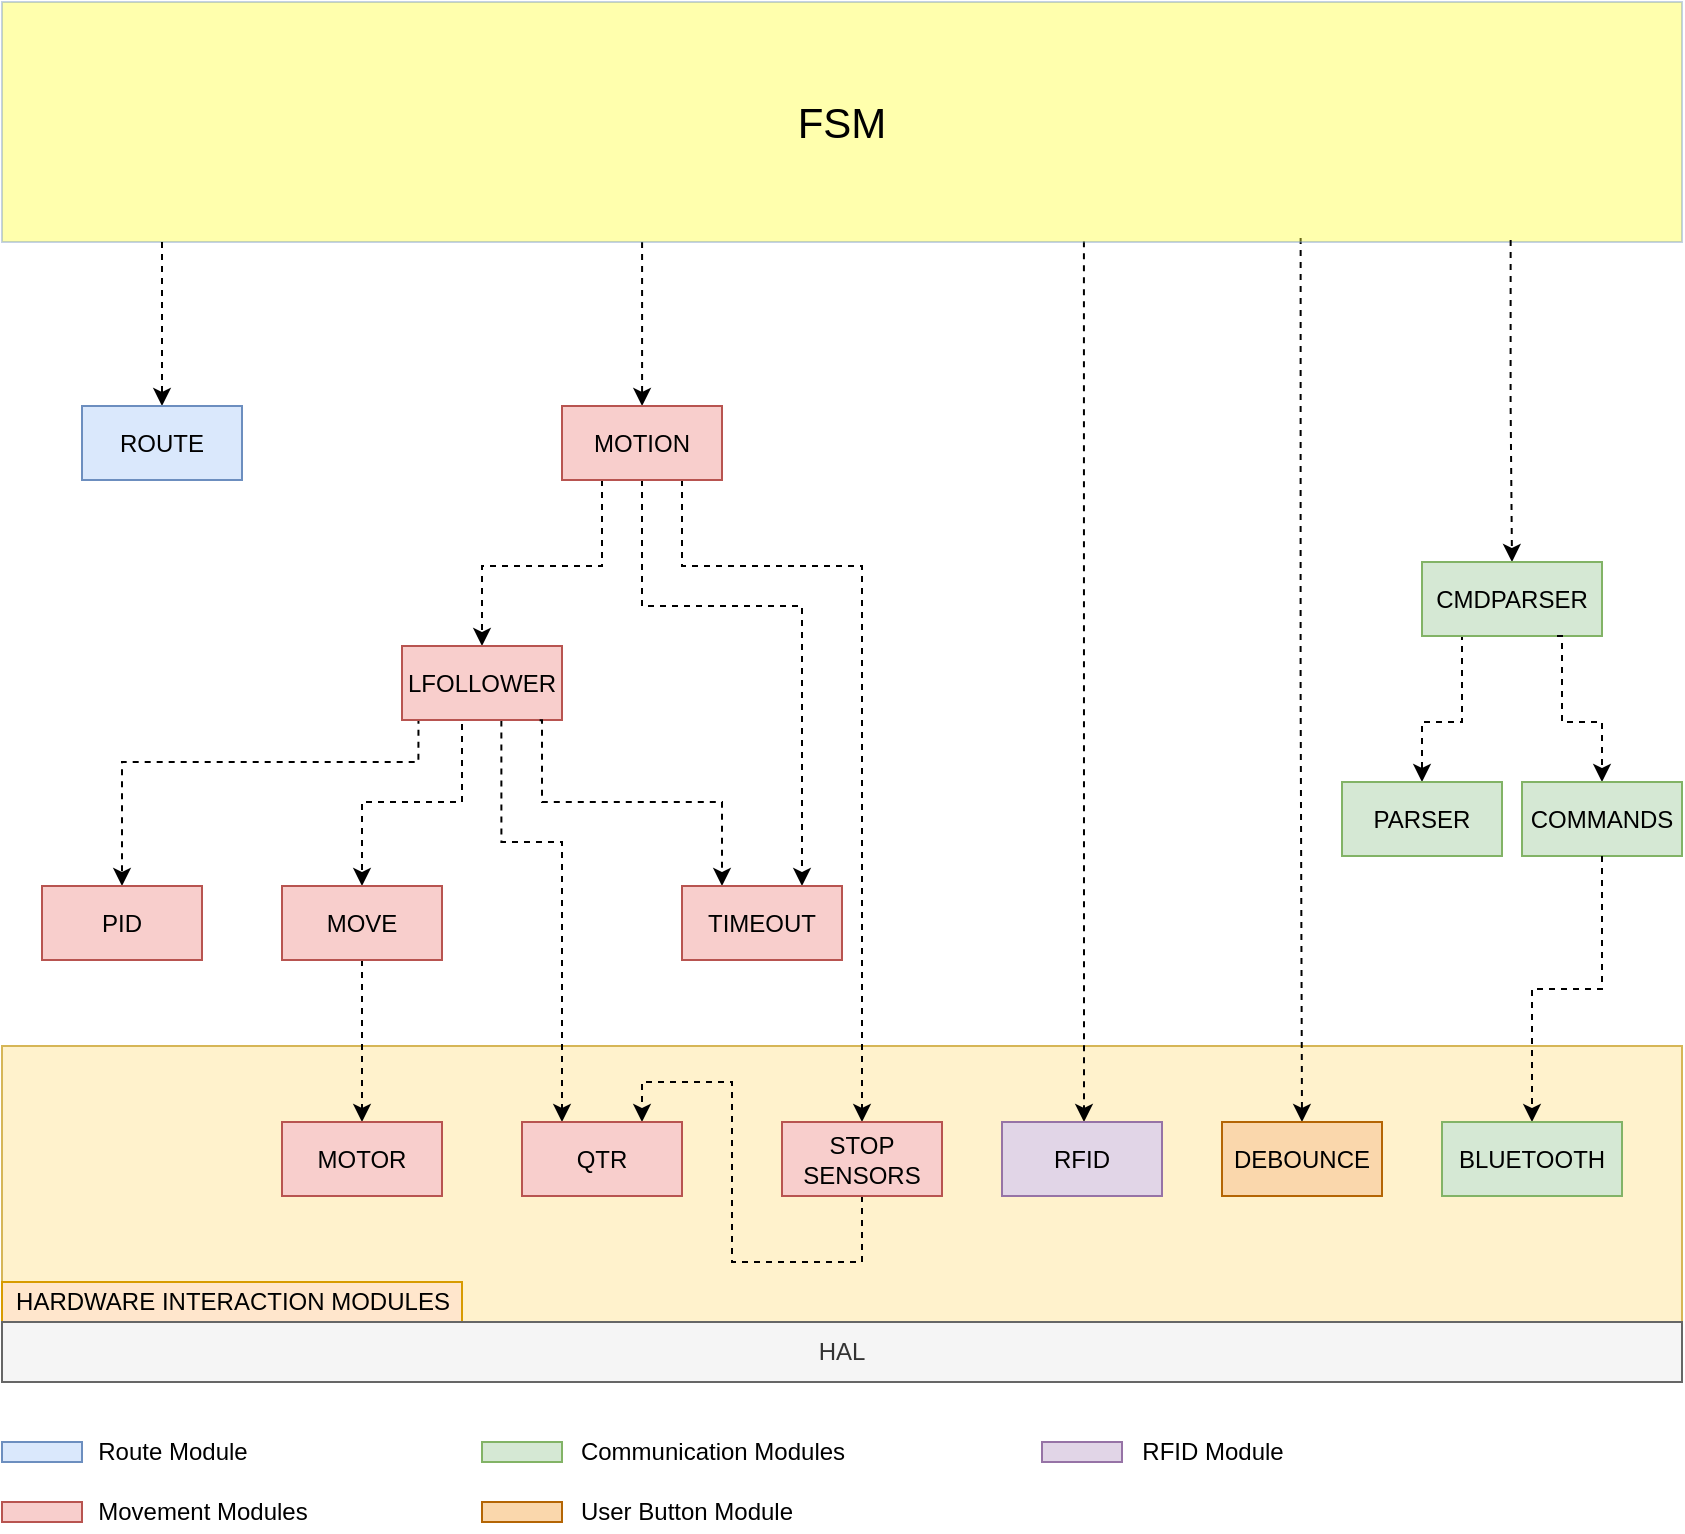 <mxfile version="14.4.3" type="device"><diagram id="50afZpYQz4JUXsUfufBL" name="Página-1"><mxGraphModel dx="1422" dy="862" grid="1" gridSize="10" guides="1" tooltips="1" connect="1" arrows="1" fold="1" page="1" pageScale="1" pageWidth="827" pageHeight="1169" math="0" shadow="0"><root><mxCell id="0"/><mxCell id="1" parent="0"/><mxCell id="GwHfsKLd-VtTkymi-WQK-1" value="" style="rounded=0;whiteSpace=wrap;html=1;fillColor=#fff2cc;strokeColor=#d6b656;" parent="1" vertex="1"><mxGeometry y="522" width="840" height="138" as="geometry"/></mxCell><mxCell id="GwHfsKLd-VtTkymi-WQK-2" value="HARDWARE INTERACTION MODULES" style="text;html=1;align=center;verticalAlign=middle;resizable=0;points=[];autosize=1;fillColor=#ffe6cc;strokeColor=#d79b00;" parent="1" vertex="1"><mxGeometry y="640" width="230" height="20" as="geometry"/></mxCell><mxCell id="GwHfsKLd-VtTkymi-WQK-11" style="edgeStyle=orthogonalEdgeStyle;rounded=0;orthogonalLoop=1;jettySize=auto;html=1;exitX=0.5;exitY=1;exitDx=0;exitDy=0;dashed=1;entryX=0.5;entryY=0;entryDx=0;entryDy=0;" parent="1" source="GwHfsKLd-VtTkymi-WQK-10" target="GwHfsKLd-VtTkymi-WQK-3" edge="1"><mxGeometry relative="1" as="geometry"><Array as="points"/></mxGeometry></mxCell><mxCell id="GwHfsKLd-VtTkymi-WQK-3" value="MOTOR" style="rounded=0;whiteSpace=wrap;html=1;fillColor=#f8cecc;strokeColor=#b85450;" parent="1" vertex="1"><mxGeometry x="140" y="560" width="80" height="37" as="geometry"/></mxCell><mxCell id="GwHfsKLd-VtTkymi-WQK-18" style="edgeStyle=orthogonalEdgeStyle;rounded=0;orthogonalLoop=1;jettySize=auto;html=1;exitX=0.621;exitY=1.008;exitDx=0;exitDy=0;exitPerimeter=0;dashed=1;strokeWidth=1;" parent="1" source="GwHfsKLd-VtTkymi-WQK-16" target="GwHfsKLd-VtTkymi-WQK-4" edge="1"><mxGeometry relative="1" as="geometry"><Array as="points"><mxPoint x="250" y="420"/><mxPoint x="280" y="420"/></Array><mxPoint x="260" y="359" as="sourcePoint"/></mxGeometry></mxCell><mxCell id="tmeAMu_j3tRhNBimepat-2" style="edgeStyle=orthogonalEdgeStyle;rounded=0;orthogonalLoop=1;jettySize=auto;html=1;exitX=0.5;exitY=1;exitDx=0;exitDy=0;entryX=0.75;entryY=0;entryDx=0;entryDy=0;dashed=1;" parent="1" source="GwHfsKLd-VtTkymi-WQK-6" target="GwHfsKLd-VtTkymi-WQK-4" edge="1"><mxGeometry relative="1" as="geometry"><Array as="points"><mxPoint x="430" y="630"/><mxPoint x="365" y="630"/><mxPoint x="365" y="540"/><mxPoint x="320" y="540"/></Array></mxGeometry></mxCell><mxCell id="GwHfsKLd-VtTkymi-WQK-4" value="QTR" style="rounded=0;whiteSpace=wrap;html=1;fillColor=#f8cecc;strokeColor=#b85450;" parent="1" vertex="1"><mxGeometry x="260" y="560" width="80" height="37" as="geometry"/></mxCell><mxCell id="GwHfsKLd-VtTkymi-WQK-17" style="edgeStyle=orthogonalEdgeStyle;rounded=0;orthogonalLoop=1;jettySize=auto;html=1;dashed=1;exitX=0.103;exitY=0.969;exitDx=0;exitDy=0;exitPerimeter=0;" parent="1" source="GwHfsKLd-VtTkymi-WQK-16" target="GwHfsKLd-VtTkymi-WQK-5" edge="1"><mxGeometry relative="1" as="geometry"><Array as="points"><mxPoint x="209" y="380"/><mxPoint x="60" y="380"/></Array><mxPoint x="200" y="360" as="sourcePoint"/></mxGeometry></mxCell><mxCell id="GwHfsKLd-VtTkymi-WQK-5" value="PID" style="rounded=0;whiteSpace=wrap;html=1;fillColor=#f8cecc;strokeColor=#b85450;" parent="1" vertex="1"><mxGeometry x="20" y="442" width="80" height="37" as="geometry"/></mxCell><mxCell id="GwHfsKLd-VtTkymi-WQK-27" style="edgeStyle=orthogonalEdgeStyle;rounded=0;orthogonalLoop=1;jettySize=auto;html=1;exitX=0.75;exitY=1;exitDx=0;exitDy=0;dashed=1;" parent="1" source="GwHfsKLd-VtTkymi-WQK-23" target="GwHfsKLd-VtTkymi-WQK-6" edge="1"><mxGeometry relative="1" as="geometry"><Array as="points"><mxPoint x="340" y="282"/><mxPoint x="430" y="282"/></Array><mxPoint x="450" y="452" as="sourcePoint"/></mxGeometry></mxCell><mxCell id="GwHfsKLd-VtTkymi-WQK-6" value="STOP SENSORS" style="rounded=0;whiteSpace=wrap;html=1;fillColor=#f8cecc;strokeColor=#b85450;" parent="1" vertex="1"><mxGeometry x="390" y="560" width="80" height="37" as="geometry"/></mxCell><mxCell id="GwHfsKLd-VtTkymi-WQK-29" style="edgeStyle=orthogonalEdgeStyle;rounded=0;orthogonalLoop=1;jettySize=auto;html=1;exitX=0.644;exitY=0.997;exitDx=0;exitDy=0;exitPerimeter=0;dashed=1;" parent="1" source="GwHfsKLd-VtTkymi-WQK-28" target="GwHfsKLd-VtTkymi-WQK-7" edge="1"><mxGeometry relative="1" as="geometry"><Array as="points"><mxPoint x="541" y="500"/><mxPoint x="541" y="500"/></Array><mxPoint x="541" y="122" as="sourcePoint"/></mxGeometry></mxCell><mxCell id="GwHfsKLd-VtTkymi-WQK-7" value="RFID" style="rounded=0;whiteSpace=wrap;html=1;fillColor=#e1d5e7;strokeColor=#9673a6;" parent="1" vertex="1"><mxGeometry x="500" y="560" width="80" height="37" as="geometry"/></mxCell><mxCell id="GwHfsKLd-VtTkymi-WQK-36" style="edgeStyle=orthogonalEdgeStyle;rounded=0;orthogonalLoop=1;jettySize=auto;html=1;exitX=0.5;exitY=1;exitDx=0;exitDy=0;dashed=1;" parent="1" source="GwHfsKLd-VtTkymi-WQK-34" target="GwHfsKLd-VtTkymi-WQK-8" edge="1"><mxGeometry relative="1" as="geometry"><Array as="points"><mxPoint x="730" y="317"/><mxPoint x="730" y="360"/><mxPoint x="710" y="360"/></Array></mxGeometry></mxCell><mxCell id="GwHfsKLd-VtTkymi-WQK-8" value="PARSER" style="rounded=0;whiteSpace=wrap;html=1;fillColor=#d5e8d4;strokeColor=#82b366;" parent="1" vertex="1"><mxGeometry x="670" y="390" width="80" height="37" as="geometry"/></mxCell><mxCell id="GwHfsKLd-VtTkymi-WQK-31" style="edgeStyle=orthogonalEdgeStyle;rounded=0;orthogonalLoop=1;jettySize=auto;html=1;exitX=0.773;exitY=0.983;exitDx=0;exitDy=0;exitPerimeter=0;dashed=1;" parent="1" source="GwHfsKLd-VtTkymi-WQK-28" target="GwHfsKLd-VtTkymi-WQK-9" edge="1"><mxGeometry relative="1" as="geometry"><Array as="points"/></mxGeometry></mxCell><mxCell id="GwHfsKLd-VtTkymi-WQK-9" value="DEBOUNCE" style="rounded=0;whiteSpace=wrap;html=1;fillColor=#fad7ac;strokeColor=#b46504;" parent="1" vertex="1"><mxGeometry x="610" y="560" width="80" height="37" as="geometry"/></mxCell><mxCell id="GwHfsKLd-VtTkymi-WQK-19" style="edgeStyle=orthogonalEdgeStyle;rounded=0;orthogonalLoop=1;jettySize=auto;html=1;exitX=0.25;exitY=1;exitDx=0;exitDy=0;dashed=1;entryX=0.5;entryY=0;entryDx=0;entryDy=0;" parent="1" source="GwHfsKLd-VtTkymi-WQK-16" target="GwHfsKLd-VtTkymi-WQK-10" edge="1"><mxGeometry relative="1" as="geometry"><Array as="points"><mxPoint x="230" y="359"/><mxPoint x="230" y="400"/><mxPoint x="180" y="400"/></Array></mxGeometry></mxCell><mxCell id="GwHfsKLd-VtTkymi-WQK-10" value="MOVE" style="rounded=0;whiteSpace=wrap;html=1;fillColor=#f8cecc;strokeColor=#b85450;" parent="1" vertex="1"><mxGeometry x="140" y="442" width="80" height="37" as="geometry"/></mxCell><mxCell id="GwHfsKLd-VtTkymi-WQK-24" style="edgeStyle=orthogonalEdgeStyle;rounded=0;orthogonalLoop=1;jettySize=auto;html=1;exitX=0.25;exitY=1;exitDx=0;exitDy=0;dashed=1;" parent="1" source="GwHfsKLd-VtTkymi-WQK-23" target="GwHfsKLd-VtTkymi-WQK-16" edge="1"><mxGeometry relative="1" as="geometry"><Array as="points"><mxPoint x="300" y="282"/><mxPoint x="240" y="282"/></Array><mxPoint x="290" y="243" as="sourcePoint"/></mxGeometry></mxCell><mxCell id="GwHfsKLd-VtTkymi-WQK-16" value="LFOLLOWER" style="rounded=0;whiteSpace=wrap;html=1;fillColor=#f8cecc;fontStyle=0;strokeColor=#b85450;" parent="1" vertex="1"><mxGeometry x="200" y="322" width="80" height="37" as="geometry"/></mxCell><mxCell id="GwHfsKLd-VtTkymi-WQK-21" style="edgeStyle=orthogonalEdgeStyle;rounded=0;orthogonalLoop=1;jettySize=auto;html=1;exitX=0.86;exitY=1.002;exitDx=0;exitDy=0;exitPerimeter=0;dashed=1;" parent="1" source="GwHfsKLd-VtTkymi-WQK-16" target="GwHfsKLd-VtTkymi-WQK-20" edge="1"><mxGeometry relative="1" as="geometry"><Array as="points"><mxPoint x="270" y="359"/><mxPoint x="270" y="400"/><mxPoint x="360" y="400"/></Array><mxPoint x="269" y="362" as="sourcePoint"/></mxGeometry></mxCell><mxCell id="GwHfsKLd-VtTkymi-WQK-25" style="edgeStyle=orthogonalEdgeStyle;rounded=0;orthogonalLoop=1;jettySize=auto;html=1;exitX=0.5;exitY=1;exitDx=0;exitDy=0;dashed=1;" parent="1" source="GwHfsKLd-VtTkymi-WQK-23" target="GwHfsKLd-VtTkymi-WQK-20" edge="1"><mxGeometry relative="1" as="geometry"><Array as="points"><mxPoint x="320" y="302"/><mxPoint x="400" y="302"/></Array></mxGeometry></mxCell><mxCell id="GwHfsKLd-VtTkymi-WQK-20" value="TIMEOUT" style="rounded=0;whiteSpace=wrap;html=1;fillColor=#f8cecc;strokeColor=#b85450;" parent="1" vertex="1"><mxGeometry x="340" y="442" width="80" height="37" as="geometry"/></mxCell><mxCell id="GwHfsKLd-VtTkymi-WQK-32" style="edgeStyle=orthogonalEdgeStyle;rounded=0;orthogonalLoop=1;jettySize=auto;html=1;exitX=0.381;exitY=1;exitDx=0;exitDy=0;exitPerimeter=0;dashed=1;" parent="1" source="GwHfsKLd-VtTkymi-WQK-28" target="GwHfsKLd-VtTkymi-WQK-23" edge="1"><mxGeometry relative="1" as="geometry"/></mxCell><mxCell id="GwHfsKLd-VtTkymi-WQK-23" value="MOTION" style="rounded=0;whiteSpace=wrap;html=1;fillColor=#f8cecc;strokeColor=#b85450;" parent="1" vertex="1"><mxGeometry x="280" y="202" width="80" height="37" as="geometry"/></mxCell><mxCell id="GwHfsKLd-VtTkymi-WQK-28" value="&lt;font style=&quot;font-size: 21px;&quot;&gt;FSM&lt;/font&gt;" style="rounded=0;whiteSpace=wrap;html=1;fontSize=21;strokeColor=#6c8ebf;fillColor=#FFFF33;opacity=40;" parent="1" vertex="1"><mxGeometry width="840" height="120" as="geometry"/></mxCell><mxCell id="yrO4u5i6Kh62K12IHpTs-1" style="edgeStyle=orthogonalEdgeStyle;rounded=0;orthogonalLoop=1;jettySize=auto;html=1;exitX=0.898;exitY=0.992;exitDx=0;exitDy=0;entryX=0.5;entryY=0;entryDx=0;entryDy=0;dashed=1;exitPerimeter=0;" edge="1" parent="1" source="GwHfsKLd-VtTkymi-WQK-28" target="GwHfsKLd-VtTkymi-WQK-34"><mxGeometry relative="1" as="geometry"/></mxCell><mxCell id="GwHfsKLd-VtTkymi-WQK-34" value="CMDPARSER" style="rounded=0;whiteSpace=wrap;html=1;fillColor=#d5e8d4;strokeColor=#82b366;" parent="1" vertex="1"><mxGeometry x="710" y="280" width="90" height="37" as="geometry"/></mxCell><mxCell id="GwHfsKLd-VtTkymi-WQK-38" style="edgeStyle=orthogonalEdgeStyle;rounded=0;orthogonalLoop=1;jettySize=auto;html=1;dashed=1;exitX=0.75;exitY=1;exitDx=0;exitDy=0;" parent="1" target="GwHfsKLd-VtTkymi-WQK-35" edge="1" source="GwHfsKLd-VtTkymi-WQK-34"><mxGeometry relative="1" as="geometry"><Array as="points"><mxPoint x="780" y="317"/><mxPoint x="780" y="360"/><mxPoint x="800" y="360"/></Array><mxPoint x="659" y="121" as="sourcePoint"/></mxGeometry></mxCell><mxCell id="GwHfsKLd-VtTkymi-WQK-35" value="COMMANDS" style="rounded=0;whiteSpace=wrap;html=1;fillColor=#d5e8d4;strokeColor=#82b366;" parent="1" vertex="1"><mxGeometry x="760" y="390" width="80" height="37" as="geometry"/></mxCell><mxCell id="GwHfsKLd-VtTkymi-WQK-41" style="edgeStyle=orthogonalEdgeStyle;rounded=0;orthogonalLoop=1;jettySize=auto;html=1;dashed=1;entryX=0.5;entryY=0;entryDx=0;entryDy=0;" parent="1" target="GwHfsKLd-VtTkymi-WQK-42" edge="1"><mxGeometry relative="1" as="geometry"><mxPoint x="120" y="180" as="targetPoint"/><Array as="points"><mxPoint x="80" y="120"/></Array><mxPoint x="80" y="120" as="sourcePoint"/></mxGeometry></mxCell><mxCell id="GwHfsKLd-VtTkymi-WQK-40" value="ROUTE" style="rounded=0;whiteSpace=wrap;html=1;fillColor=#ffffff;" parent="1" vertex="1"><mxGeometry x="40" y="202" width="80" height="37" as="geometry"/></mxCell><mxCell id="GwHfsKLd-VtTkymi-WQK-42" value="ROUTE" style="rounded=0;whiteSpace=wrap;html=1;fillColor=#dae8fc;strokeColor=#6c8ebf;" parent="1" vertex="1"><mxGeometry x="40" y="202" width="80" height="37" as="geometry"/></mxCell><mxCell id="tmeAMu_j3tRhNBimepat-3" value="HAL" style="rounded=0;whiteSpace=wrap;html=1;fillColor=#f5f5f5;strokeColor=#666666;fontColor=#333333;" parent="1" vertex="1"><mxGeometry y="660" width="840" height="30" as="geometry"/></mxCell><mxCell id="tmeAMu_j3tRhNBimepat-4" value="" style="rounded=0;whiteSpace=wrap;html=1;fillColor=#f8cecc;strokeColor=#b85450;" parent="1" vertex="1"><mxGeometry y="750" width="40" height="10" as="geometry"/></mxCell><mxCell id="tmeAMu_j3tRhNBimepat-5" value="" style="rounded=0;whiteSpace=wrap;html=1;fillColor=#dae8fc;strokeColor=#6c8ebf;" parent="1" vertex="1"><mxGeometry y="720" width="40" height="10" as="geometry"/></mxCell><mxCell id="tmeAMu_j3tRhNBimepat-8" value="" style="rounded=0;whiteSpace=wrap;html=1;fillColor=#d5e8d4;strokeColor=#82b366;" parent="1" vertex="1"><mxGeometry x="240" y="720" width="40" height="10" as="geometry"/></mxCell><mxCell id="tmeAMu_j3tRhNBimepat-9" value="" style="rounded=0;whiteSpace=wrap;html=1;fillColor=#fad7ac;strokeColor=#b46504;" parent="1" vertex="1"><mxGeometry x="240" y="750" width="40" height="10" as="geometry"/></mxCell><mxCell id="tmeAMu_j3tRhNBimepat-10" value="Route Module" style="text;html=1;align=center;verticalAlign=middle;resizable=0;points=[];autosize=1;" parent="1" vertex="1"><mxGeometry x="40" y="715" width="90" height="20" as="geometry"/></mxCell><mxCell id="tmeAMu_j3tRhNBimepat-11" value="Movement Modules" style="text;html=1;align=center;verticalAlign=middle;resizable=0;points=[];autosize=1;" parent="1" vertex="1"><mxGeometry x="40" y="745" width="120" height="20" as="geometry"/></mxCell><mxCell id="tmeAMu_j3tRhNBimepat-12" value="Communication Modules" style="text;html=1;align=center;verticalAlign=middle;resizable=0;points=[];autosize=1;" parent="1" vertex="1"><mxGeometry x="280" y="715" width="150" height="20" as="geometry"/></mxCell><mxCell id="tmeAMu_j3tRhNBimepat-13" value="User Button Module" style="text;html=1;align=center;verticalAlign=middle;resizable=0;points=[];autosize=1;" parent="1" vertex="1"><mxGeometry x="282" y="745" width="120" height="20" as="geometry"/></mxCell><mxCell id="tmeAMu_j3tRhNBimepat-14" value="" style="rounded=0;whiteSpace=wrap;html=1;fillColor=#e1d5e7;strokeColor=#9673a6;" parent="1" vertex="1"><mxGeometry x="520" y="720" width="40" height="10" as="geometry"/></mxCell><mxCell id="tmeAMu_j3tRhNBimepat-15" value="RFID Module" style="text;html=1;align=center;verticalAlign=middle;resizable=0;points=[];autosize=1;" parent="1" vertex="1"><mxGeometry x="560" y="715" width="90" height="20" as="geometry"/></mxCell><mxCell id="yrO4u5i6Kh62K12IHpTs-3" style="edgeStyle=orthogonalEdgeStyle;rounded=0;orthogonalLoop=1;jettySize=auto;html=1;exitX=0.5;exitY=1;exitDx=0;exitDy=0;entryX=0.5;entryY=0;entryDx=0;entryDy=0;dashed=1;" edge="1" parent="1" source="GwHfsKLd-VtTkymi-WQK-35" target="yrO4u5i6Kh62K12IHpTs-2"><mxGeometry relative="1" as="geometry"/></mxCell><mxCell id="yrO4u5i6Kh62K12IHpTs-2" value="BLUETOOTH" style="rounded=0;whiteSpace=wrap;html=1;fillColor=#d5e8d4;strokeColor=#82b366;" vertex="1" parent="1"><mxGeometry x="720" y="560" width="90" height="37" as="geometry"/></mxCell></root></mxGraphModel></diagram></mxfile>